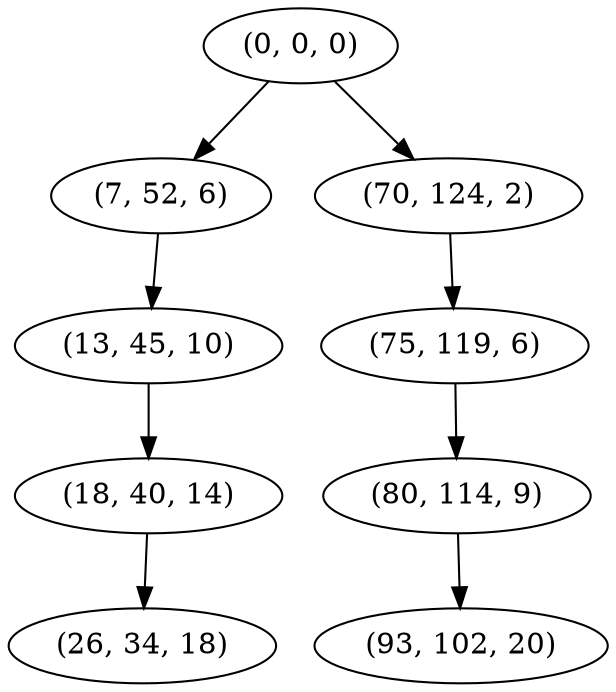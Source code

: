 digraph tree {
    "(0, 0, 0)";
    "(7, 52, 6)";
    "(13, 45, 10)";
    "(18, 40, 14)";
    "(26, 34, 18)";
    "(70, 124, 2)";
    "(75, 119, 6)";
    "(80, 114, 9)";
    "(93, 102, 20)";
    "(0, 0, 0)" -> "(7, 52, 6)";
    "(0, 0, 0)" -> "(70, 124, 2)";
    "(7, 52, 6)" -> "(13, 45, 10)";
    "(13, 45, 10)" -> "(18, 40, 14)";
    "(18, 40, 14)" -> "(26, 34, 18)";
    "(70, 124, 2)" -> "(75, 119, 6)";
    "(75, 119, 6)" -> "(80, 114, 9)";
    "(80, 114, 9)" -> "(93, 102, 20)";
}
